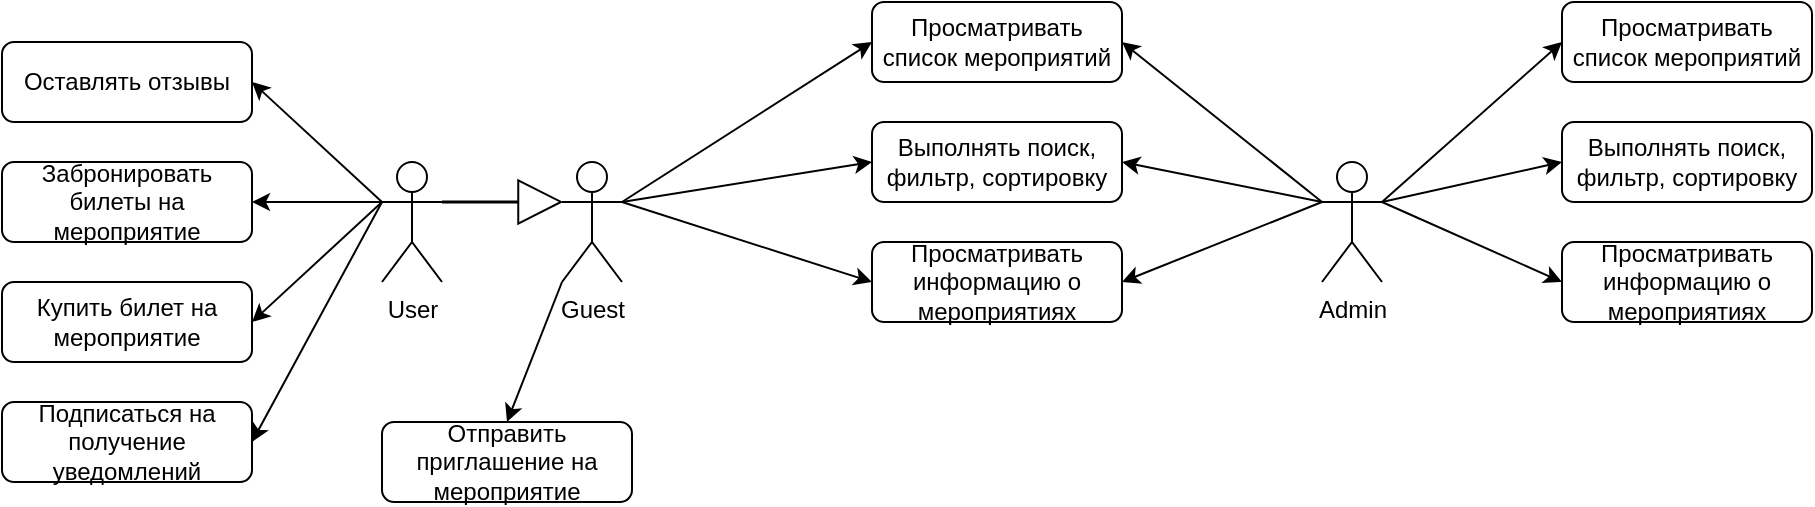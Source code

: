 <mxfile version="23.1.7" type="device">
  <diagram name="Page-1" id="0MeHqEpxpohno-8zHJuA">
    <mxGraphModel dx="1763" dy="470" grid="1" gridSize="10" guides="1" tooltips="1" connect="1" arrows="1" fold="1" page="1" pageScale="1" pageWidth="850" pageHeight="1100" math="0" shadow="0">
      <root>
        <mxCell id="0" />
        <mxCell id="1" parent="0" />
        <mxCell id="Raygln4lLkBnnEE9YvUl-1" value="User" style="shape=umlActor;verticalLabelPosition=bottom;verticalAlign=top;html=1;outlineConnect=0;" parent="1" vertex="1">
          <mxGeometry x="120" y="180" width="30" height="60" as="geometry" />
        </mxCell>
        <mxCell id="Raygln4lLkBnnEE9YvUl-2" value="Admin&lt;div&gt;&lt;br/&gt;&lt;/div&gt;" style="shape=umlActor;verticalLabelPosition=bottom;verticalAlign=top;html=1;outlineConnect=0;" parent="1" vertex="1">
          <mxGeometry x="590" y="180" width="30" height="60" as="geometry" />
        </mxCell>
        <mxCell id="Raygln4lLkBnnEE9YvUl-5" value="Просматривать&lt;br&gt;список мероприятий" style="rounded=1;whiteSpace=wrap;html=1;" parent="1" vertex="1">
          <mxGeometry x="365" y="100" width="125" height="40" as="geometry" />
        </mxCell>
        <mxCell id="Raygln4lLkBnnEE9YvUl-6" value="Выполнять поиск, фильтр, сортировку" style="rounded=1;whiteSpace=wrap;html=1;" parent="1" vertex="1">
          <mxGeometry x="365" y="160" width="125" height="40" as="geometry" />
        </mxCell>
        <mxCell id="Raygln4lLkBnnEE9YvUl-7" value="Просматривать информацию о мероприятиях" style="rounded=1;whiteSpace=wrap;html=1;" parent="1" vertex="1">
          <mxGeometry x="365" y="220" width="125" height="40" as="geometry" />
        </mxCell>
        <mxCell id="Raygln4lLkBnnEE9YvUl-9" value="Оставлять отзывы" style="rounded=1;whiteSpace=wrap;html=1;" parent="1" vertex="1">
          <mxGeometry x="-70" y="120" width="125" height="40" as="geometry" />
        </mxCell>
        <mxCell id="Raygln4lLkBnnEE9YvUl-10" value="Забронировать билеты на мероприятие" style="rounded=1;whiteSpace=wrap;html=1;" parent="1" vertex="1">
          <mxGeometry x="-70" y="180" width="125" height="40" as="geometry" />
        </mxCell>
        <mxCell id="Raygln4lLkBnnEE9YvUl-11" value="Купить билет на мероприятие" style="rounded=1;whiteSpace=wrap;html=1;" parent="1" vertex="1">
          <mxGeometry x="-70" y="240" width="125" height="40" as="geometry" />
        </mxCell>
        <mxCell id="Raygln4lLkBnnEE9YvUl-12" value="Подписаться на получение уведомлений" style="rounded=1;whiteSpace=wrap;html=1;" parent="1" vertex="1">
          <mxGeometry x="-70" y="300" width="125" height="40" as="geometry" />
        </mxCell>
        <mxCell id="Raygln4lLkBnnEE9YvUl-13" value="Отправить приглашение на мероприятие" style="rounded=1;whiteSpace=wrap;html=1;" parent="1" vertex="1">
          <mxGeometry x="120" y="310" width="125" height="40" as="geometry" />
        </mxCell>
        <mxCell id="Raygln4lLkBnnEE9YvUl-15" value="Просматривать&lt;br&gt;список мероприятий" style="rounded=1;whiteSpace=wrap;html=1;" parent="1" vertex="1">
          <mxGeometry x="710" y="100" width="125" height="40" as="geometry" />
        </mxCell>
        <mxCell id="Raygln4lLkBnnEE9YvUl-16" value="Выполнять поиск, фильтр, сортировку" style="rounded=1;whiteSpace=wrap;html=1;" parent="1" vertex="1">
          <mxGeometry x="710" y="160" width="125" height="40" as="geometry" />
        </mxCell>
        <mxCell id="Raygln4lLkBnnEE9YvUl-17" value="Просматривать информацию о мероприятиях" style="rounded=1;whiteSpace=wrap;html=1;" parent="1" vertex="1">
          <mxGeometry x="710" y="220" width="125" height="40" as="geometry" />
        </mxCell>
        <mxCell id="Raygln4lLkBnnEE9YvUl-18" value="" style="endArrow=classic;html=1;rounded=0;entryX=0;entryY=0.5;entryDx=0;entryDy=0;" parent="1" target="Raygln4lLkBnnEE9YvUl-15" edge="1">
          <mxGeometry width="50" height="50" relative="1" as="geometry">
            <mxPoint x="620" y="200" as="sourcePoint" />
            <mxPoint x="670" y="150" as="targetPoint" />
          </mxGeometry>
        </mxCell>
        <mxCell id="Raygln4lLkBnnEE9YvUl-19" value="" style="endArrow=classic;html=1;rounded=0;entryX=0;entryY=0.5;entryDx=0;entryDy=0;exitX=1;exitY=0.333;exitDx=0;exitDy=0;exitPerimeter=0;" parent="1" source="Raygln4lLkBnnEE9YvUl-2" target="Raygln4lLkBnnEE9YvUl-16" edge="1">
          <mxGeometry width="50" height="50" relative="1" as="geometry">
            <mxPoint x="630" y="210" as="sourcePoint" />
            <mxPoint x="720" y="130" as="targetPoint" />
          </mxGeometry>
        </mxCell>
        <mxCell id="Raygln4lLkBnnEE9YvUl-20" value="" style="endArrow=classic;html=1;rounded=0;entryX=0;entryY=0.5;entryDx=0;entryDy=0;exitX=1;exitY=0.333;exitDx=0;exitDy=0;exitPerimeter=0;" parent="1" target="Raygln4lLkBnnEE9YvUl-17" edge="1">
          <mxGeometry width="50" height="50" relative="1" as="geometry">
            <mxPoint x="620" y="200" as="sourcePoint" />
            <mxPoint x="710" y="180" as="targetPoint" />
          </mxGeometry>
        </mxCell>
        <mxCell id="Raygln4lLkBnnEE9YvUl-21" value="" style="endArrow=classic;html=1;rounded=0;entryX=0;entryY=0.5;entryDx=0;entryDy=0;" parent="1" target="Raygln4lLkBnnEE9YvUl-5" edge="1">
          <mxGeometry width="50" height="50" relative="1" as="geometry">
            <mxPoint x="240" y="200" as="sourcePoint" />
            <mxPoint x="330" y="120" as="targetPoint" />
          </mxGeometry>
        </mxCell>
        <mxCell id="Raygln4lLkBnnEE9YvUl-22" value="" style="endArrow=classic;html=1;rounded=0;entryX=0;entryY=0.5;entryDx=0;entryDy=0;exitX=1;exitY=0.333;exitDx=0;exitDy=0;exitPerimeter=0;" parent="1" target="Raygln4lLkBnnEE9YvUl-6" edge="1">
          <mxGeometry width="50" height="50" relative="1" as="geometry">
            <mxPoint x="240" y="200" as="sourcePoint" />
            <mxPoint x="330" y="180" as="targetPoint" />
          </mxGeometry>
        </mxCell>
        <mxCell id="Raygln4lLkBnnEE9YvUl-23" value="" style="endArrow=classic;html=1;rounded=0;exitX=1;exitY=0.333;exitDx=0;exitDy=0;exitPerimeter=0;entryX=0;entryY=0.5;entryDx=0;entryDy=0;" parent="1" target="Raygln4lLkBnnEE9YvUl-7" edge="1">
          <mxGeometry width="50" height="50" relative="1" as="geometry">
            <mxPoint x="240" y="200" as="sourcePoint" />
            <mxPoint x="320" y="240" as="targetPoint" />
          </mxGeometry>
        </mxCell>
        <mxCell id="Raygln4lLkBnnEE9YvUl-24" value="" style="endArrow=classic;html=1;rounded=0;exitX=0;exitY=0.333;exitDx=0;exitDy=0;exitPerimeter=0;entryX=1;entryY=0.5;entryDx=0;entryDy=0;" parent="1" source="Raygln4lLkBnnEE9YvUl-2" target="Raygln4lLkBnnEE9YvUl-5" edge="1">
          <mxGeometry width="50" height="50" relative="1" as="geometry">
            <mxPoint x="570" y="180" as="sourcePoint" />
            <mxPoint x="620" y="130" as="targetPoint" />
          </mxGeometry>
        </mxCell>
        <mxCell id="Raygln4lLkBnnEE9YvUl-25" value="" style="endArrow=classic;html=1;rounded=0;exitX=0;exitY=0.333;exitDx=0;exitDy=0;exitPerimeter=0;entryX=1;entryY=0.5;entryDx=0;entryDy=0;" parent="1" source="Raygln4lLkBnnEE9YvUl-2" target="Raygln4lLkBnnEE9YvUl-6" edge="1">
          <mxGeometry width="50" height="50" relative="1" as="geometry">
            <mxPoint x="600" y="210" as="sourcePoint" />
            <mxPoint x="500" y="130" as="targetPoint" />
          </mxGeometry>
        </mxCell>
        <mxCell id="Raygln4lLkBnnEE9YvUl-26" value="" style="endArrow=classic;html=1;rounded=0;entryX=1;entryY=0.5;entryDx=0;entryDy=0;" parent="1" target="Raygln4lLkBnnEE9YvUl-7" edge="1">
          <mxGeometry width="50" height="50" relative="1" as="geometry">
            <mxPoint x="590" y="200" as="sourcePoint" />
            <mxPoint x="500" y="190" as="targetPoint" />
          </mxGeometry>
        </mxCell>
        <mxCell id="Raygln4lLkBnnEE9YvUl-27" value="" style="endArrow=classic;html=1;rounded=0;exitX=0;exitY=0.333;exitDx=0;exitDy=0;exitPerimeter=0;entryX=1;entryY=0.5;entryDx=0;entryDy=0;" parent="1" target="Raygln4lLkBnnEE9YvUl-9" edge="1">
          <mxGeometry width="50" height="50" relative="1" as="geometry">
            <mxPoint x="120" y="200" as="sourcePoint" />
            <mxPoint x="20" y="120" as="targetPoint" />
          </mxGeometry>
        </mxCell>
        <mxCell id="Raygln4lLkBnnEE9YvUl-28" value="" style="endArrow=classic;html=1;rounded=0;exitX=0;exitY=0.333;exitDx=0;exitDy=0;exitPerimeter=0;entryX=1;entryY=0.5;entryDx=0;entryDy=0;" parent="1" target="Raygln4lLkBnnEE9YvUl-10" edge="1">
          <mxGeometry width="50" height="50" relative="1" as="geometry">
            <mxPoint x="120" y="200" as="sourcePoint" />
            <mxPoint x="20" y="180" as="targetPoint" />
          </mxGeometry>
        </mxCell>
        <mxCell id="Raygln4lLkBnnEE9YvUl-29" value="" style="endArrow=classic;html=1;rounded=0;entryX=1;entryY=0.5;entryDx=0;entryDy=0;" parent="1" target="Raygln4lLkBnnEE9YvUl-11" edge="1">
          <mxGeometry width="50" height="50" relative="1" as="geometry">
            <mxPoint x="120" y="200" as="sourcePoint" />
            <mxPoint x="20" y="240" as="targetPoint" />
          </mxGeometry>
        </mxCell>
        <mxCell id="Raygln4lLkBnnEE9YvUl-30" value="" style="endArrow=classic;html=1;rounded=0;entryX=1;entryY=0.5;entryDx=0;entryDy=0;" parent="1" target="Raygln4lLkBnnEE9YvUl-12" edge="1">
          <mxGeometry width="50" height="50" relative="1" as="geometry">
            <mxPoint x="120" y="200" as="sourcePoint" />
            <mxPoint x="65" y="270" as="targetPoint" />
          </mxGeometry>
        </mxCell>
        <mxCell id="Raygln4lLkBnnEE9YvUl-31" value="" style="endArrow=classic;html=1;rounded=0;entryX=0.5;entryY=0;entryDx=0;entryDy=0;exitX=0;exitY=1;exitDx=0;exitDy=0;exitPerimeter=0;" parent="1" target="Raygln4lLkBnnEE9YvUl-13" edge="1" source="qLl6yR5y-zeaNkUQ9tkl-1">
          <mxGeometry width="50" height="50" relative="1" as="geometry">
            <mxPoint x="120" y="200" as="sourcePoint" />
            <mxPoint x="55" y="320" as="targetPoint" />
          </mxGeometry>
        </mxCell>
        <mxCell id="qLl6yR5y-zeaNkUQ9tkl-1" value="Guest" style="shape=umlActor;verticalLabelPosition=bottom;verticalAlign=top;html=1;outlineConnect=0;" vertex="1" parent="1">
          <mxGeometry x="210" y="180" width="30" height="60" as="geometry" />
        </mxCell>
        <mxCell id="qLl6yR5y-zeaNkUQ9tkl-2" value="" style="shape=flexArrow;endArrow=classic;html=1;rounded=0;exitX=1;exitY=0.333;exitDx=0;exitDy=0;exitPerimeter=0;entryX=0;entryY=0.333;entryDx=0;entryDy=0;entryPerimeter=0;width=0.561;endSize=6.791;" edge="1" parent="1" source="Raygln4lLkBnnEE9YvUl-1" target="qLl6yR5y-zeaNkUQ9tkl-1">
          <mxGeometry width="50" height="50" relative="1" as="geometry">
            <mxPoint x="160" y="230" as="sourcePoint" />
            <mxPoint x="210" y="180" as="targetPoint" />
          </mxGeometry>
        </mxCell>
      </root>
    </mxGraphModel>
  </diagram>
</mxfile>
